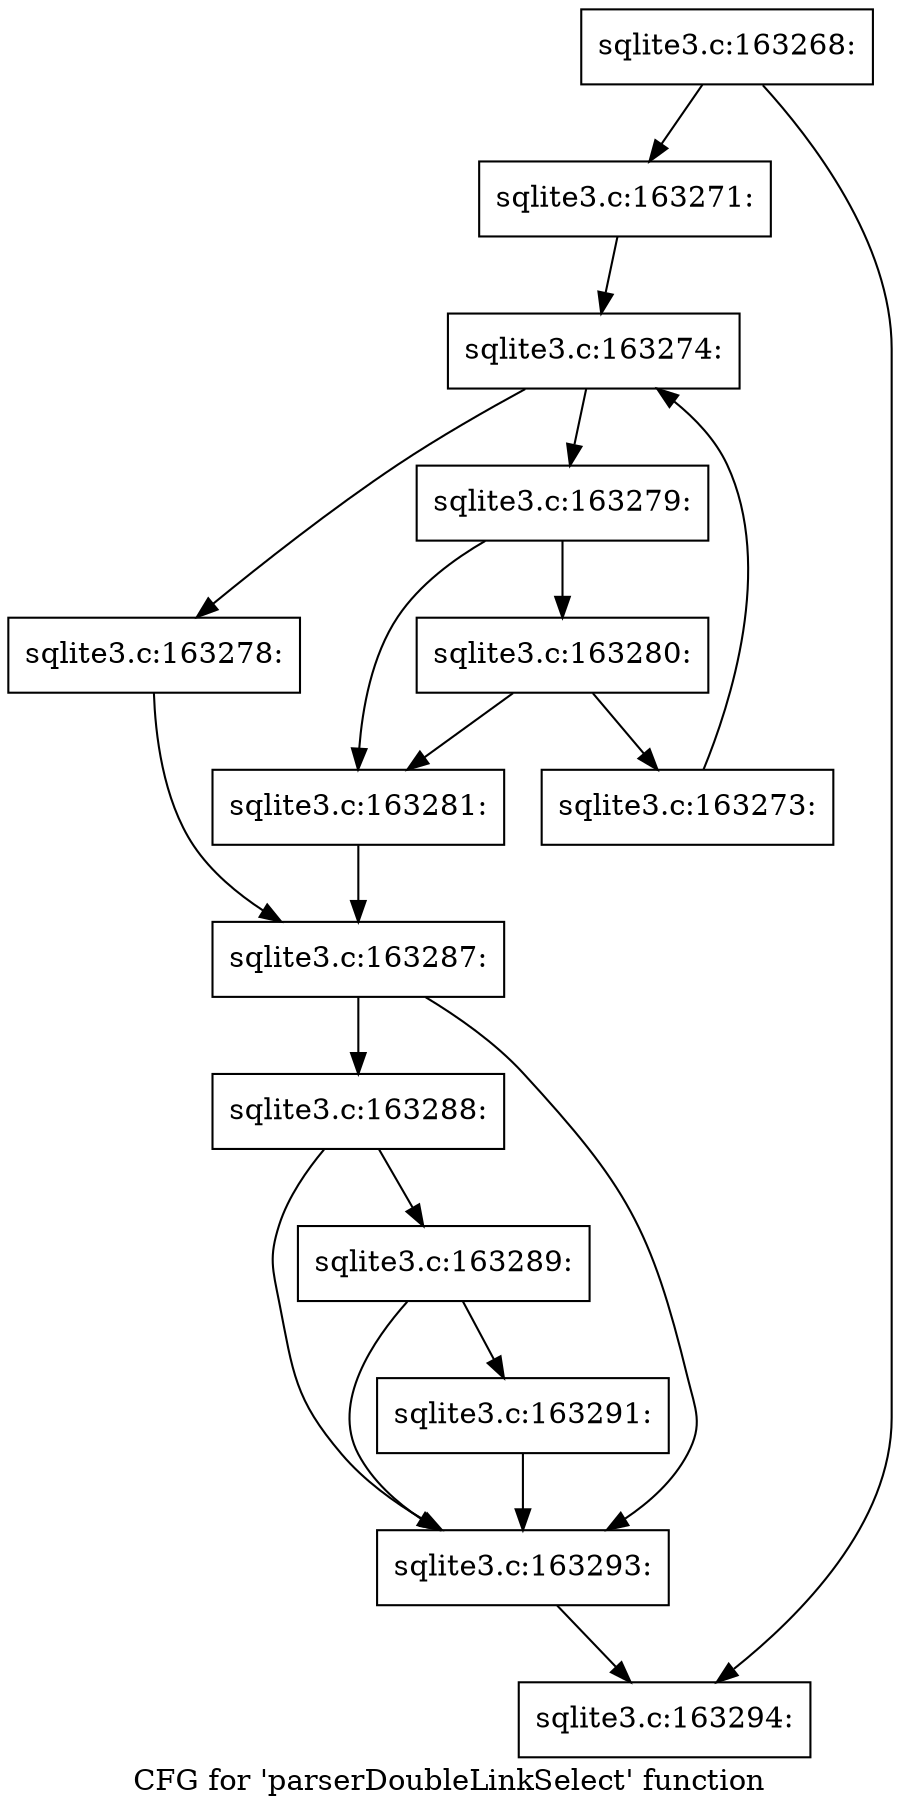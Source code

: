 digraph "CFG for 'parserDoubleLinkSelect' function" {
	label="CFG for 'parserDoubleLinkSelect' function";

	Node0x55c0f9c69a90 [shape=record,label="{sqlite3.c:163268:}"];
	Node0x55c0f9c69a90 -> Node0x55c0f9c86a30;
	Node0x55c0f9c69a90 -> Node0x55c0f9c870e0;
	Node0x55c0f9c86a30 [shape=record,label="{sqlite3.c:163271:}"];
	Node0x55c0f9c86a30 -> Node0x55c0f9c88340;
	Node0x55c0f9c88340 [shape=record,label="{sqlite3.c:163274:}"];
	Node0x55c0f9c88340 -> Node0x55c0f9c89000;
	Node0x55c0f9c88340 -> Node0x55c0f9c89050;
	Node0x55c0f9c89000 [shape=record,label="{sqlite3.c:163278:}"];
	Node0x55c0f9c89000 -> Node0x55c0f9c882c0;
	Node0x55c0f9c89050 [shape=record,label="{sqlite3.c:163279:}"];
	Node0x55c0f9c89050 -> Node0x55c0f9c89640;
	Node0x55c0f9c89050 -> Node0x55c0f9c896e0;
	Node0x55c0f9c896e0 [shape=record,label="{sqlite3.c:163280:}"];
	Node0x55c0f9c896e0 -> Node0x55c0f9c89640;
	Node0x55c0f9c896e0 -> Node0x55c0f9c89690;
	Node0x55c0f9c89640 [shape=record,label="{sqlite3.c:163281:}"];
	Node0x55c0f9c89640 -> Node0x55c0f9c882c0;
	Node0x55c0f9c89690 [shape=record,label="{sqlite3.c:163273:}"];
	Node0x55c0f9c89690 -> Node0x55c0f9c88340;
	Node0x55c0f9c882c0 [shape=record,label="{sqlite3.c:163287:}"];
	Node0x55c0f9c882c0 -> Node0x55c0f9c8afb0;
	Node0x55c0f9c882c0 -> Node0x55c0f9c8aee0;
	Node0x55c0f9c8afb0 [shape=record,label="{sqlite3.c:163288:}"];
	Node0x55c0f9c8afb0 -> Node0x55c0f9c8af30;
	Node0x55c0f9c8afb0 -> Node0x55c0f9c8aee0;
	Node0x55c0f9c8af30 [shape=record,label="{sqlite3.c:163289:}"];
	Node0x55c0f9c8af30 -> Node0x55c0f9c88160;
	Node0x55c0f9c8af30 -> Node0x55c0f9c8aee0;
	Node0x55c0f9c88160 [shape=record,label="{sqlite3.c:163291:}"];
	Node0x55c0f9c88160 -> Node0x55c0f9c8aee0;
	Node0x55c0f9c8aee0 [shape=record,label="{sqlite3.c:163293:}"];
	Node0x55c0f9c8aee0 -> Node0x55c0f9c870e0;
	Node0x55c0f9c870e0 [shape=record,label="{sqlite3.c:163294:}"];
}
